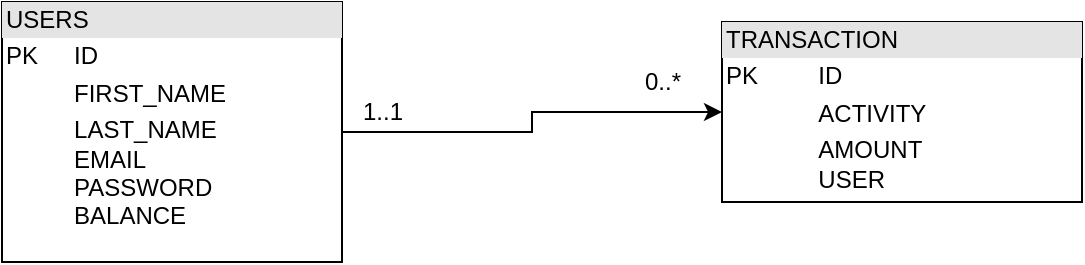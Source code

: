 <mxfile version="14.7.3" type="device"><diagram id="-ZG90QZ2YyHqYWRj36mq" name="Page-1"><mxGraphModel dx="1102" dy="652" grid="1" gridSize="10" guides="1" tooltips="1" connect="1" arrows="1" fold="1" page="1" pageScale="1" pageWidth="850" pageHeight="1100" math="0" shadow="0"><root><mxCell id="0"/><mxCell id="1" parent="0"/><mxCell id="jmISqKAJujTLSSRfqyjd-27" style="edgeStyle=orthogonalEdgeStyle;rounded=0;orthogonalLoop=1;jettySize=auto;html=1;entryX=0;entryY=0.5;entryDx=0;entryDy=0;" parent="1" source="jmISqKAJujTLSSRfqyjd-25" target="jmISqKAJujTLSSRfqyjd-26" edge="1"><mxGeometry relative="1" as="geometry"/></mxCell><mxCell id="jmISqKAJujTLSSRfqyjd-25" value="&lt;div style=&quot;box-sizing: border-box ; width: 100% ; background: #e4e4e4 ; padding: 2px&quot;&gt;USERS&lt;/div&gt;&lt;table style=&quot;width: 100% ; font-size: 1em&quot; cellpadding=&quot;2&quot; cellspacing=&quot;0&quot;&gt;&lt;tbody&gt;&lt;tr&gt;&lt;td&gt;PK&lt;/td&gt;&lt;td&gt;ID&lt;/td&gt;&lt;/tr&gt;&lt;tr&gt;&lt;td&gt;&lt;br&gt;&lt;/td&gt;&lt;td&gt;FIRST_NAME&lt;/td&gt;&lt;/tr&gt;&lt;tr&gt;&lt;td&gt;&lt;/td&gt;&lt;td&gt;LAST_NAME&lt;br&gt;EMAIL&lt;br&gt;PASSWORD&lt;br&gt;BALANCE&lt;br&gt;&lt;br&gt;&lt;/td&gt;&lt;/tr&gt;&lt;/tbody&gt;&lt;/table&gt;" style="verticalAlign=top;align=left;overflow=fill;html=1;" parent="1" vertex="1"><mxGeometry x="150" y="190" width="170" height="130" as="geometry"/></mxCell><mxCell id="jmISqKAJujTLSSRfqyjd-26" value="&lt;div style=&quot;box-sizing: border-box ; width: 100% ; background: rgb(228 , 228 , 228) ; padding: 2px&quot;&gt;TRANSACTION&lt;/div&gt;&lt;table style=&quot;width: 100% ; font-size: 1em&quot; cellpadding=&quot;2&quot; cellspacing=&quot;0&quot;&gt;&lt;tbody&gt;&lt;tr&gt;&lt;td&gt;PK&lt;/td&gt;&lt;td&gt;ID&lt;/td&gt;&lt;/tr&gt;&lt;tr&gt;&lt;td&gt;&lt;br&gt;&lt;/td&gt;&lt;td&gt;ACTIVITY&lt;/td&gt;&lt;/tr&gt;&lt;tr&gt;&lt;td&gt;&lt;/td&gt;&lt;td&gt;AMOUNT&lt;br&gt;USER&lt;/td&gt;&lt;/tr&gt;&lt;/tbody&gt;&lt;/table&gt;" style="verticalAlign=top;align=left;overflow=fill;html=1;" parent="1" vertex="1"><mxGeometry x="510" y="200" width="180" height="90" as="geometry"/></mxCell><mxCell id="jmISqKAJujTLSSRfqyjd-28" value="1..1" style="text;html=1;align=center;verticalAlign=middle;resizable=0;points=[];autosize=1;strokeColor=none;" parent="1" vertex="1"><mxGeometry x="320" y="235" width="40" height="20" as="geometry"/></mxCell><mxCell id="jmISqKAJujTLSSRfqyjd-29" value="0..*" style="text;html=1;align=center;verticalAlign=middle;resizable=0;points=[];autosize=1;strokeColor=none;" parent="1" vertex="1"><mxGeometry x="465" y="220" width="30" height="20" as="geometry"/></mxCell></root></mxGraphModel></diagram></mxfile>